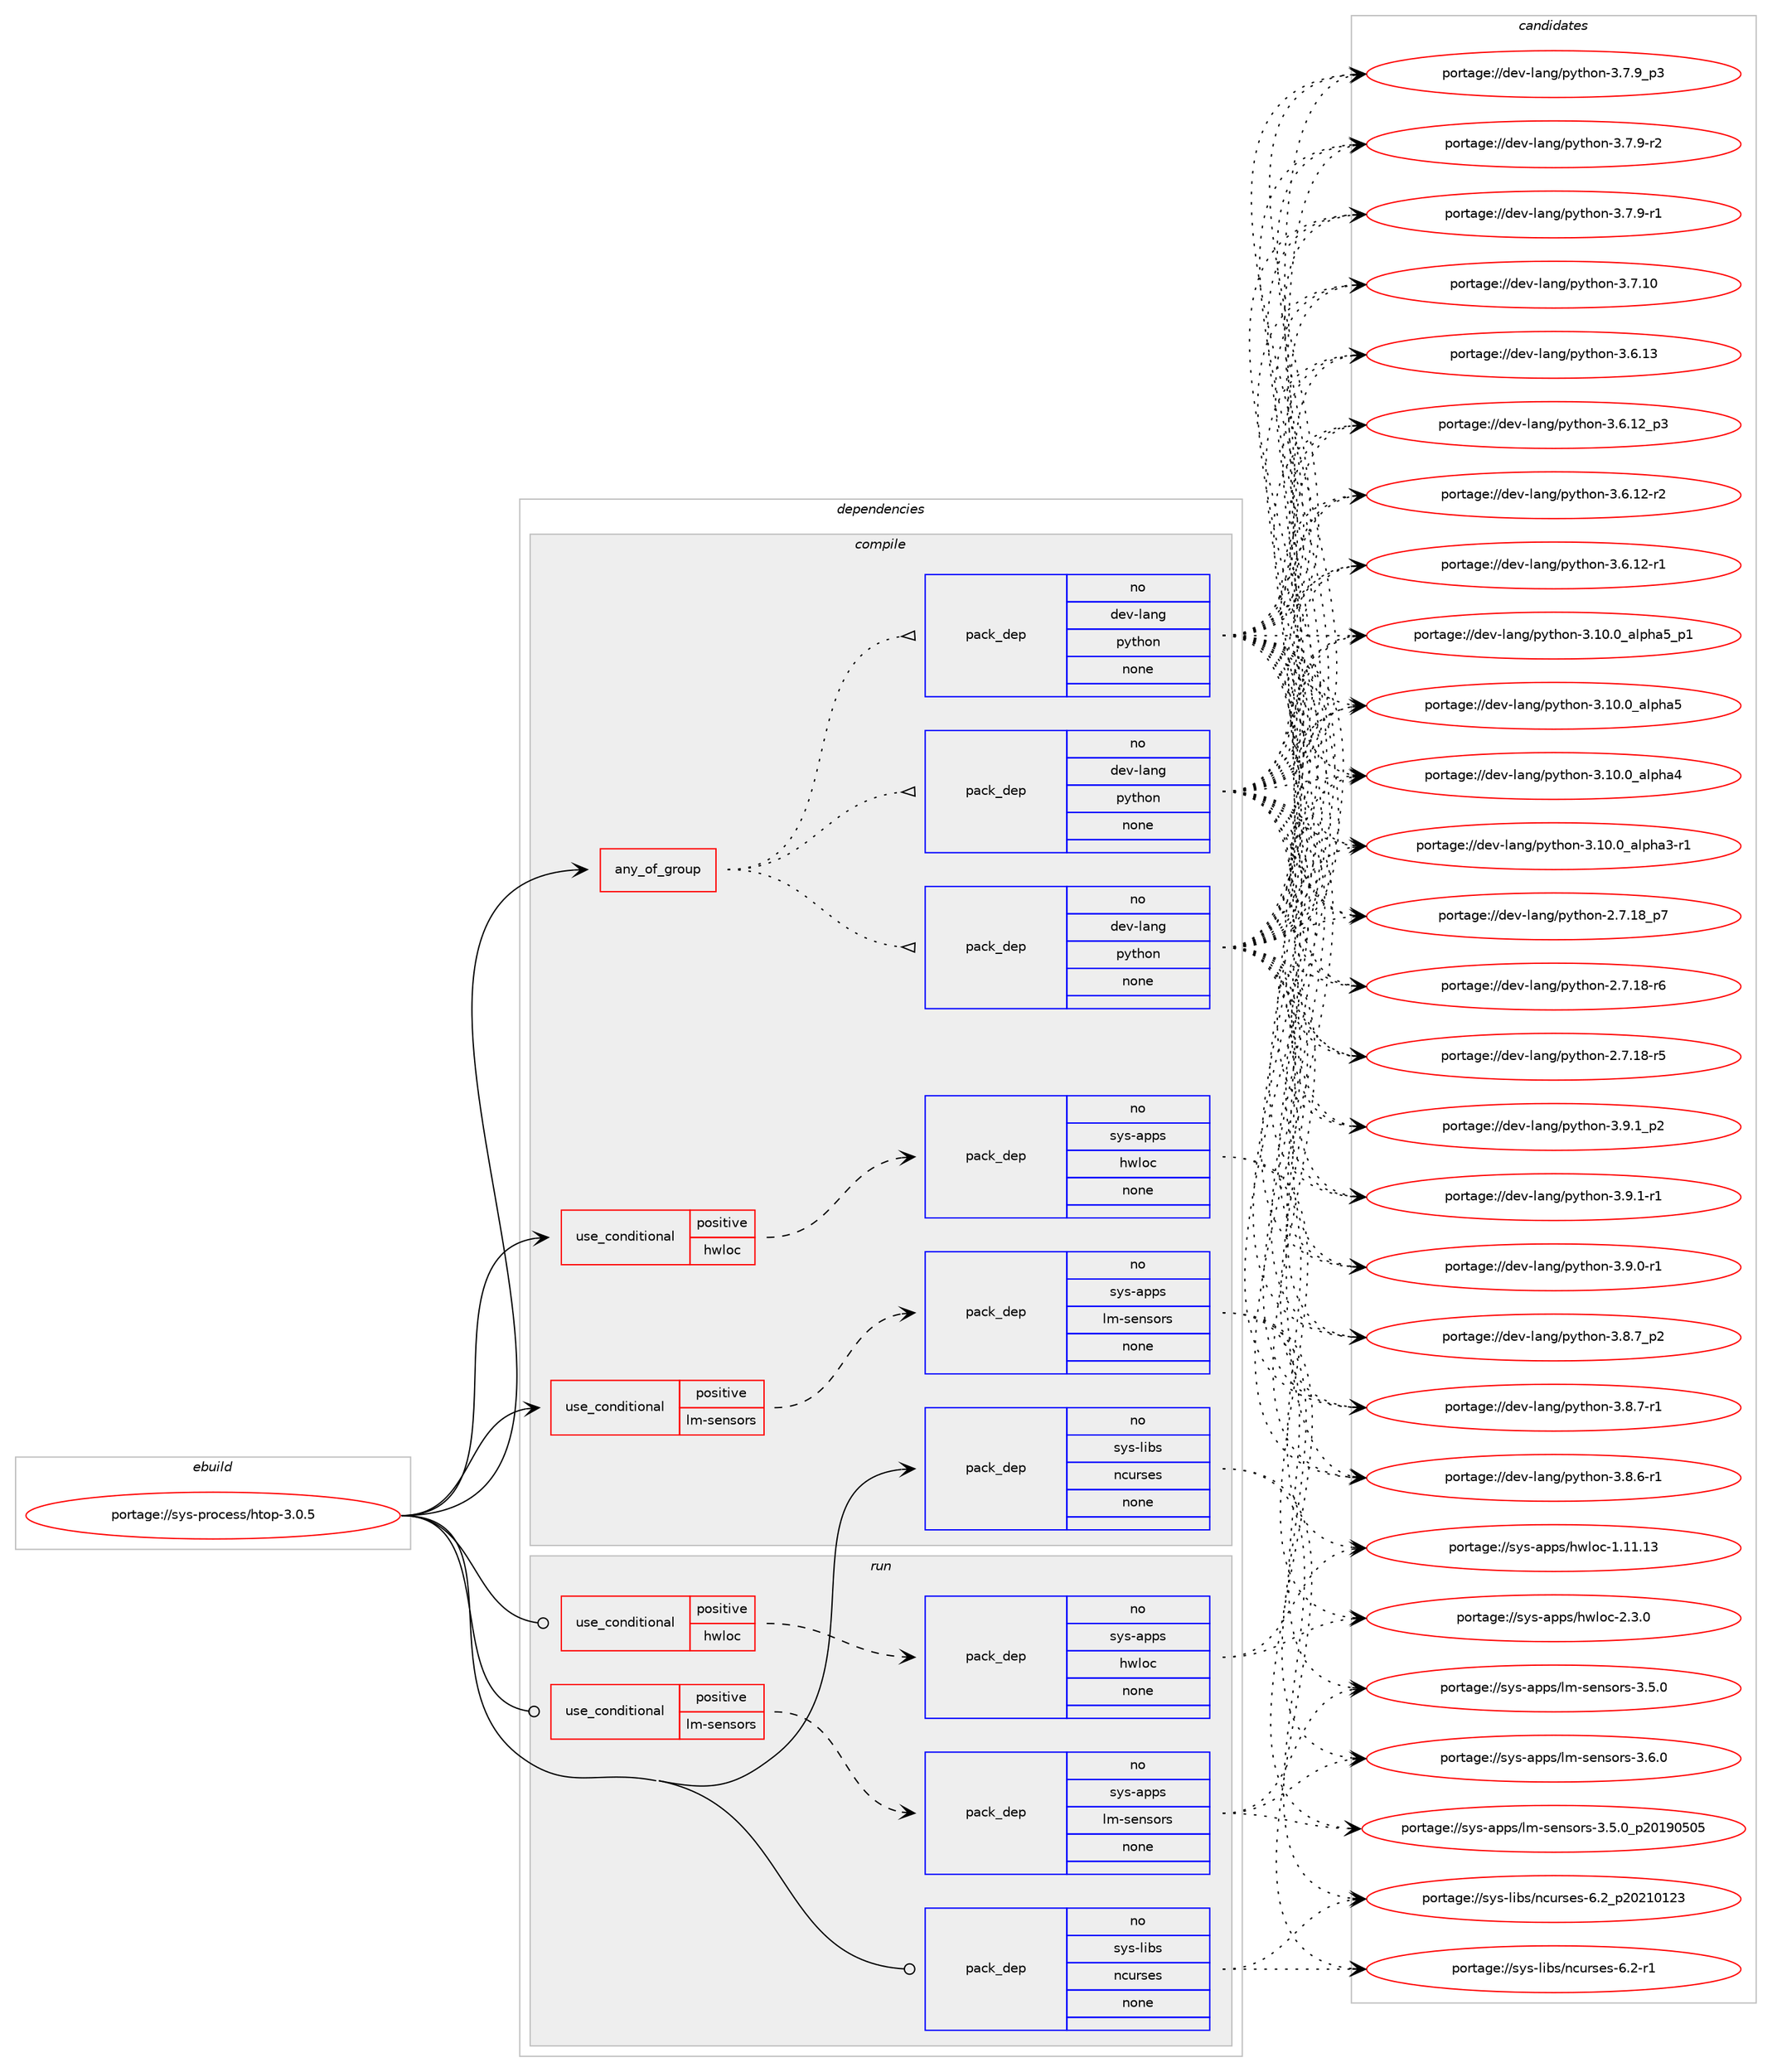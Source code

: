 digraph prolog {

# *************
# Graph options
# *************

newrank=true;
concentrate=true;
compound=true;
graph [rankdir=LR,fontname=Helvetica,fontsize=10,ranksep=1.5];#, ranksep=2.5, nodesep=0.2];
edge  [arrowhead=vee];
node  [fontname=Helvetica,fontsize=10];

# **********
# The ebuild
# **********

subgraph cluster_leftcol {
color=gray;
rank=same;
label=<<i>ebuild</i>>;
id [label="portage://sys-process/htop-3.0.5", color=red, width=4, href="../sys-process/htop-3.0.5.svg"];
}

# ****************
# The dependencies
# ****************

subgraph cluster_midcol {
color=gray;
label=<<i>dependencies</i>>;
subgraph cluster_compile {
fillcolor="#eeeeee";
style=filled;
label=<<i>compile</i>>;
subgraph any43 {
dependency2924 [label=<<TABLE BORDER="0" CELLBORDER="1" CELLSPACING="0" CELLPADDING="4"><TR><TD CELLPADDING="10">any_of_group</TD></TR></TABLE>>, shape=none, color=red];subgraph pack2392 {
dependency2925 [label=<<TABLE BORDER="0" CELLBORDER="1" CELLSPACING="0" CELLPADDING="4" WIDTH="220"><TR><TD ROWSPAN="6" CELLPADDING="30">pack_dep</TD></TR><TR><TD WIDTH="110">no</TD></TR><TR><TD>dev-lang</TD></TR><TR><TD>python</TD></TR><TR><TD>none</TD></TR><TR><TD></TD></TR></TABLE>>, shape=none, color=blue];
}
dependency2924:e -> dependency2925:w [weight=20,style="dotted",arrowhead="oinv"];
subgraph pack2393 {
dependency2926 [label=<<TABLE BORDER="0" CELLBORDER="1" CELLSPACING="0" CELLPADDING="4" WIDTH="220"><TR><TD ROWSPAN="6" CELLPADDING="30">pack_dep</TD></TR><TR><TD WIDTH="110">no</TD></TR><TR><TD>dev-lang</TD></TR><TR><TD>python</TD></TR><TR><TD>none</TD></TR><TR><TD></TD></TR></TABLE>>, shape=none, color=blue];
}
dependency2924:e -> dependency2926:w [weight=20,style="dotted",arrowhead="oinv"];
subgraph pack2394 {
dependency2927 [label=<<TABLE BORDER="0" CELLBORDER="1" CELLSPACING="0" CELLPADDING="4" WIDTH="220"><TR><TD ROWSPAN="6" CELLPADDING="30">pack_dep</TD></TR><TR><TD WIDTH="110">no</TD></TR><TR><TD>dev-lang</TD></TR><TR><TD>python</TD></TR><TR><TD>none</TD></TR><TR><TD></TD></TR></TABLE>>, shape=none, color=blue];
}
dependency2924:e -> dependency2927:w [weight=20,style="dotted",arrowhead="oinv"];
}
id:e -> dependency2924:w [weight=20,style="solid",arrowhead="vee"];
subgraph cond480 {
dependency2928 [label=<<TABLE BORDER="0" CELLBORDER="1" CELLSPACING="0" CELLPADDING="4"><TR><TD ROWSPAN="3" CELLPADDING="10">use_conditional</TD></TR><TR><TD>positive</TD></TR><TR><TD>hwloc</TD></TR></TABLE>>, shape=none, color=red];
subgraph pack2395 {
dependency2929 [label=<<TABLE BORDER="0" CELLBORDER="1" CELLSPACING="0" CELLPADDING="4" WIDTH="220"><TR><TD ROWSPAN="6" CELLPADDING="30">pack_dep</TD></TR><TR><TD WIDTH="110">no</TD></TR><TR><TD>sys-apps</TD></TR><TR><TD>hwloc</TD></TR><TR><TD>none</TD></TR><TR><TD></TD></TR></TABLE>>, shape=none, color=blue];
}
dependency2928:e -> dependency2929:w [weight=20,style="dashed",arrowhead="vee"];
}
id:e -> dependency2928:w [weight=20,style="solid",arrowhead="vee"];
subgraph cond481 {
dependency2930 [label=<<TABLE BORDER="0" CELLBORDER="1" CELLSPACING="0" CELLPADDING="4"><TR><TD ROWSPAN="3" CELLPADDING="10">use_conditional</TD></TR><TR><TD>positive</TD></TR><TR><TD>lm-sensors</TD></TR></TABLE>>, shape=none, color=red];
subgraph pack2396 {
dependency2931 [label=<<TABLE BORDER="0" CELLBORDER="1" CELLSPACING="0" CELLPADDING="4" WIDTH="220"><TR><TD ROWSPAN="6" CELLPADDING="30">pack_dep</TD></TR><TR><TD WIDTH="110">no</TD></TR><TR><TD>sys-apps</TD></TR><TR><TD>lm-sensors</TD></TR><TR><TD>none</TD></TR><TR><TD></TD></TR></TABLE>>, shape=none, color=blue];
}
dependency2930:e -> dependency2931:w [weight=20,style="dashed",arrowhead="vee"];
}
id:e -> dependency2930:w [weight=20,style="solid",arrowhead="vee"];
subgraph pack2397 {
dependency2932 [label=<<TABLE BORDER="0" CELLBORDER="1" CELLSPACING="0" CELLPADDING="4" WIDTH="220"><TR><TD ROWSPAN="6" CELLPADDING="30">pack_dep</TD></TR><TR><TD WIDTH="110">no</TD></TR><TR><TD>sys-libs</TD></TR><TR><TD>ncurses</TD></TR><TR><TD>none</TD></TR><TR><TD></TD></TR></TABLE>>, shape=none, color=blue];
}
id:e -> dependency2932:w [weight=20,style="solid",arrowhead="vee"];
}
subgraph cluster_compileandrun {
fillcolor="#eeeeee";
style=filled;
label=<<i>compile and run</i>>;
}
subgraph cluster_run {
fillcolor="#eeeeee";
style=filled;
label=<<i>run</i>>;
subgraph cond482 {
dependency2933 [label=<<TABLE BORDER="0" CELLBORDER="1" CELLSPACING="0" CELLPADDING="4"><TR><TD ROWSPAN="3" CELLPADDING="10">use_conditional</TD></TR><TR><TD>positive</TD></TR><TR><TD>hwloc</TD></TR></TABLE>>, shape=none, color=red];
subgraph pack2398 {
dependency2934 [label=<<TABLE BORDER="0" CELLBORDER="1" CELLSPACING="0" CELLPADDING="4" WIDTH="220"><TR><TD ROWSPAN="6" CELLPADDING="30">pack_dep</TD></TR><TR><TD WIDTH="110">no</TD></TR><TR><TD>sys-apps</TD></TR><TR><TD>hwloc</TD></TR><TR><TD>none</TD></TR><TR><TD></TD></TR></TABLE>>, shape=none, color=blue];
}
dependency2933:e -> dependency2934:w [weight=20,style="dashed",arrowhead="vee"];
}
id:e -> dependency2933:w [weight=20,style="solid",arrowhead="odot"];
subgraph cond483 {
dependency2935 [label=<<TABLE BORDER="0" CELLBORDER="1" CELLSPACING="0" CELLPADDING="4"><TR><TD ROWSPAN="3" CELLPADDING="10">use_conditional</TD></TR><TR><TD>positive</TD></TR><TR><TD>lm-sensors</TD></TR></TABLE>>, shape=none, color=red];
subgraph pack2399 {
dependency2936 [label=<<TABLE BORDER="0" CELLBORDER="1" CELLSPACING="0" CELLPADDING="4" WIDTH="220"><TR><TD ROWSPAN="6" CELLPADDING="30">pack_dep</TD></TR><TR><TD WIDTH="110">no</TD></TR><TR><TD>sys-apps</TD></TR><TR><TD>lm-sensors</TD></TR><TR><TD>none</TD></TR><TR><TD></TD></TR></TABLE>>, shape=none, color=blue];
}
dependency2935:e -> dependency2936:w [weight=20,style="dashed",arrowhead="vee"];
}
id:e -> dependency2935:w [weight=20,style="solid",arrowhead="odot"];
subgraph pack2400 {
dependency2937 [label=<<TABLE BORDER="0" CELLBORDER="1" CELLSPACING="0" CELLPADDING="4" WIDTH="220"><TR><TD ROWSPAN="6" CELLPADDING="30">pack_dep</TD></TR><TR><TD WIDTH="110">no</TD></TR><TR><TD>sys-libs</TD></TR><TR><TD>ncurses</TD></TR><TR><TD>none</TD></TR><TR><TD></TD></TR></TABLE>>, shape=none, color=blue];
}
id:e -> dependency2937:w [weight=20,style="solid",arrowhead="odot"];
}
}

# **************
# The candidates
# **************

subgraph cluster_choices {
rank=same;
color=gray;
label=<<i>candidates</i>>;

subgraph choice2392 {
color=black;
nodesep=1;
choice1001011184510897110103471121211161041111104551465746499511250 [label="portage://dev-lang/python-3.9.1_p2", color=red, width=4,href="../dev-lang/python-3.9.1_p2.svg"];
choice1001011184510897110103471121211161041111104551465746494511449 [label="portage://dev-lang/python-3.9.1-r1", color=red, width=4,href="../dev-lang/python-3.9.1-r1.svg"];
choice1001011184510897110103471121211161041111104551465746484511449 [label="portage://dev-lang/python-3.9.0-r1", color=red, width=4,href="../dev-lang/python-3.9.0-r1.svg"];
choice1001011184510897110103471121211161041111104551465646559511250 [label="portage://dev-lang/python-3.8.7_p2", color=red, width=4,href="../dev-lang/python-3.8.7_p2.svg"];
choice1001011184510897110103471121211161041111104551465646554511449 [label="portage://dev-lang/python-3.8.7-r1", color=red, width=4,href="../dev-lang/python-3.8.7-r1.svg"];
choice1001011184510897110103471121211161041111104551465646544511449 [label="portage://dev-lang/python-3.8.6-r1", color=red, width=4,href="../dev-lang/python-3.8.6-r1.svg"];
choice1001011184510897110103471121211161041111104551465546579511251 [label="portage://dev-lang/python-3.7.9_p3", color=red, width=4,href="../dev-lang/python-3.7.9_p3.svg"];
choice1001011184510897110103471121211161041111104551465546574511450 [label="portage://dev-lang/python-3.7.9-r2", color=red, width=4,href="../dev-lang/python-3.7.9-r2.svg"];
choice1001011184510897110103471121211161041111104551465546574511449 [label="portage://dev-lang/python-3.7.9-r1", color=red, width=4,href="../dev-lang/python-3.7.9-r1.svg"];
choice10010111845108971101034711212111610411111045514655464948 [label="portage://dev-lang/python-3.7.10", color=red, width=4,href="../dev-lang/python-3.7.10.svg"];
choice10010111845108971101034711212111610411111045514654464951 [label="portage://dev-lang/python-3.6.13", color=red, width=4,href="../dev-lang/python-3.6.13.svg"];
choice100101118451089711010347112121116104111110455146544649509511251 [label="portage://dev-lang/python-3.6.12_p3", color=red, width=4,href="../dev-lang/python-3.6.12_p3.svg"];
choice100101118451089711010347112121116104111110455146544649504511450 [label="portage://dev-lang/python-3.6.12-r2", color=red, width=4,href="../dev-lang/python-3.6.12-r2.svg"];
choice100101118451089711010347112121116104111110455146544649504511449 [label="portage://dev-lang/python-3.6.12-r1", color=red, width=4,href="../dev-lang/python-3.6.12-r1.svg"];
choice10010111845108971101034711212111610411111045514649484648959710811210497539511249 [label="portage://dev-lang/python-3.10.0_alpha5_p1", color=red, width=4,href="../dev-lang/python-3.10.0_alpha5_p1.svg"];
choice1001011184510897110103471121211161041111104551464948464895971081121049753 [label="portage://dev-lang/python-3.10.0_alpha5", color=red, width=4,href="../dev-lang/python-3.10.0_alpha5.svg"];
choice1001011184510897110103471121211161041111104551464948464895971081121049752 [label="portage://dev-lang/python-3.10.0_alpha4", color=red, width=4,href="../dev-lang/python-3.10.0_alpha4.svg"];
choice10010111845108971101034711212111610411111045514649484648959710811210497514511449 [label="portage://dev-lang/python-3.10.0_alpha3-r1", color=red, width=4,href="../dev-lang/python-3.10.0_alpha3-r1.svg"];
choice100101118451089711010347112121116104111110455046554649569511255 [label="portage://dev-lang/python-2.7.18_p7", color=red, width=4,href="../dev-lang/python-2.7.18_p7.svg"];
choice100101118451089711010347112121116104111110455046554649564511454 [label="portage://dev-lang/python-2.7.18-r6", color=red, width=4,href="../dev-lang/python-2.7.18-r6.svg"];
choice100101118451089711010347112121116104111110455046554649564511453 [label="portage://dev-lang/python-2.7.18-r5", color=red, width=4,href="../dev-lang/python-2.7.18-r5.svg"];
dependency2925:e -> choice1001011184510897110103471121211161041111104551465746499511250:w [style=dotted,weight="100"];
dependency2925:e -> choice1001011184510897110103471121211161041111104551465746494511449:w [style=dotted,weight="100"];
dependency2925:e -> choice1001011184510897110103471121211161041111104551465746484511449:w [style=dotted,weight="100"];
dependency2925:e -> choice1001011184510897110103471121211161041111104551465646559511250:w [style=dotted,weight="100"];
dependency2925:e -> choice1001011184510897110103471121211161041111104551465646554511449:w [style=dotted,weight="100"];
dependency2925:e -> choice1001011184510897110103471121211161041111104551465646544511449:w [style=dotted,weight="100"];
dependency2925:e -> choice1001011184510897110103471121211161041111104551465546579511251:w [style=dotted,weight="100"];
dependency2925:e -> choice1001011184510897110103471121211161041111104551465546574511450:w [style=dotted,weight="100"];
dependency2925:e -> choice1001011184510897110103471121211161041111104551465546574511449:w [style=dotted,weight="100"];
dependency2925:e -> choice10010111845108971101034711212111610411111045514655464948:w [style=dotted,weight="100"];
dependency2925:e -> choice10010111845108971101034711212111610411111045514654464951:w [style=dotted,weight="100"];
dependency2925:e -> choice100101118451089711010347112121116104111110455146544649509511251:w [style=dotted,weight="100"];
dependency2925:e -> choice100101118451089711010347112121116104111110455146544649504511450:w [style=dotted,weight="100"];
dependency2925:e -> choice100101118451089711010347112121116104111110455146544649504511449:w [style=dotted,weight="100"];
dependency2925:e -> choice10010111845108971101034711212111610411111045514649484648959710811210497539511249:w [style=dotted,weight="100"];
dependency2925:e -> choice1001011184510897110103471121211161041111104551464948464895971081121049753:w [style=dotted,weight="100"];
dependency2925:e -> choice1001011184510897110103471121211161041111104551464948464895971081121049752:w [style=dotted,weight="100"];
dependency2925:e -> choice10010111845108971101034711212111610411111045514649484648959710811210497514511449:w [style=dotted,weight="100"];
dependency2925:e -> choice100101118451089711010347112121116104111110455046554649569511255:w [style=dotted,weight="100"];
dependency2925:e -> choice100101118451089711010347112121116104111110455046554649564511454:w [style=dotted,weight="100"];
dependency2925:e -> choice100101118451089711010347112121116104111110455046554649564511453:w [style=dotted,weight="100"];
}
subgraph choice2393 {
color=black;
nodesep=1;
choice1001011184510897110103471121211161041111104551465746499511250 [label="portage://dev-lang/python-3.9.1_p2", color=red, width=4,href="../dev-lang/python-3.9.1_p2.svg"];
choice1001011184510897110103471121211161041111104551465746494511449 [label="portage://dev-lang/python-3.9.1-r1", color=red, width=4,href="../dev-lang/python-3.9.1-r1.svg"];
choice1001011184510897110103471121211161041111104551465746484511449 [label="portage://dev-lang/python-3.9.0-r1", color=red, width=4,href="../dev-lang/python-3.9.0-r1.svg"];
choice1001011184510897110103471121211161041111104551465646559511250 [label="portage://dev-lang/python-3.8.7_p2", color=red, width=4,href="../dev-lang/python-3.8.7_p2.svg"];
choice1001011184510897110103471121211161041111104551465646554511449 [label="portage://dev-lang/python-3.8.7-r1", color=red, width=4,href="../dev-lang/python-3.8.7-r1.svg"];
choice1001011184510897110103471121211161041111104551465646544511449 [label="portage://dev-lang/python-3.8.6-r1", color=red, width=4,href="../dev-lang/python-3.8.6-r1.svg"];
choice1001011184510897110103471121211161041111104551465546579511251 [label="portage://dev-lang/python-3.7.9_p3", color=red, width=4,href="../dev-lang/python-3.7.9_p3.svg"];
choice1001011184510897110103471121211161041111104551465546574511450 [label="portage://dev-lang/python-3.7.9-r2", color=red, width=4,href="../dev-lang/python-3.7.9-r2.svg"];
choice1001011184510897110103471121211161041111104551465546574511449 [label="portage://dev-lang/python-3.7.9-r1", color=red, width=4,href="../dev-lang/python-3.7.9-r1.svg"];
choice10010111845108971101034711212111610411111045514655464948 [label="portage://dev-lang/python-3.7.10", color=red, width=4,href="../dev-lang/python-3.7.10.svg"];
choice10010111845108971101034711212111610411111045514654464951 [label="portage://dev-lang/python-3.6.13", color=red, width=4,href="../dev-lang/python-3.6.13.svg"];
choice100101118451089711010347112121116104111110455146544649509511251 [label="portage://dev-lang/python-3.6.12_p3", color=red, width=4,href="../dev-lang/python-3.6.12_p3.svg"];
choice100101118451089711010347112121116104111110455146544649504511450 [label="portage://dev-lang/python-3.6.12-r2", color=red, width=4,href="../dev-lang/python-3.6.12-r2.svg"];
choice100101118451089711010347112121116104111110455146544649504511449 [label="portage://dev-lang/python-3.6.12-r1", color=red, width=4,href="../dev-lang/python-3.6.12-r1.svg"];
choice10010111845108971101034711212111610411111045514649484648959710811210497539511249 [label="portage://dev-lang/python-3.10.0_alpha5_p1", color=red, width=4,href="../dev-lang/python-3.10.0_alpha5_p1.svg"];
choice1001011184510897110103471121211161041111104551464948464895971081121049753 [label="portage://dev-lang/python-3.10.0_alpha5", color=red, width=4,href="../dev-lang/python-3.10.0_alpha5.svg"];
choice1001011184510897110103471121211161041111104551464948464895971081121049752 [label="portage://dev-lang/python-3.10.0_alpha4", color=red, width=4,href="../dev-lang/python-3.10.0_alpha4.svg"];
choice10010111845108971101034711212111610411111045514649484648959710811210497514511449 [label="portage://dev-lang/python-3.10.0_alpha3-r1", color=red, width=4,href="../dev-lang/python-3.10.0_alpha3-r1.svg"];
choice100101118451089711010347112121116104111110455046554649569511255 [label="portage://dev-lang/python-2.7.18_p7", color=red, width=4,href="../dev-lang/python-2.7.18_p7.svg"];
choice100101118451089711010347112121116104111110455046554649564511454 [label="portage://dev-lang/python-2.7.18-r6", color=red, width=4,href="../dev-lang/python-2.7.18-r6.svg"];
choice100101118451089711010347112121116104111110455046554649564511453 [label="portage://dev-lang/python-2.7.18-r5", color=red, width=4,href="../dev-lang/python-2.7.18-r5.svg"];
dependency2926:e -> choice1001011184510897110103471121211161041111104551465746499511250:w [style=dotted,weight="100"];
dependency2926:e -> choice1001011184510897110103471121211161041111104551465746494511449:w [style=dotted,weight="100"];
dependency2926:e -> choice1001011184510897110103471121211161041111104551465746484511449:w [style=dotted,weight="100"];
dependency2926:e -> choice1001011184510897110103471121211161041111104551465646559511250:w [style=dotted,weight="100"];
dependency2926:e -> choice1001011184510897110103471121211161041111104551465646554511449:w [style=dotted,weight="100"];
dependency2926:e -> choice1001011184510897110103471121211161041111104551465646544511449:w [style=dotted,weight="100"];
dependency2926:e -> choice1001011184510897110103471121211161041111104551465546579511251:w [style=dotted,weight="100"];
dependency2926:e -> choice1001011184510897110103471121211161041111104551465546574511450:w [style=dotted,weight="100"];
dependency2926:e -> choice1001011184510897110103471121211161041111104551465546574511449:w [style=dotted,weight="100"];
dependency2926:e -> choice10010111845108971101034711212111610411111045514655464948:w [style=dotted,weight="100"];
dependency2926:e -> choice10010111845108971101034711212111610411111045514654464951:w [style=dotted,weight="100"];
dependency2926:e -> choice100101118451089711010347112121116104111110455146544649509511251:w [style=dotted,weight="100"];
dependency2926:e -> choice100101118451089711010347112121116104111110455146544649504511450:w [style=dotted,weight="100"];
dependency2926:e -> choice100101118451089711010347112121116104111110455146544649504511449:w [style=dotted,weight="100"];
dependency2926:e -> choice10010111845108971101034711212111610411111045514649484648959710811210497539511249:w [style=dotted,weight="100"];
dependency2926:e -> choice1001011184510897110103471121211161041111104551464948464895971081121049753:w [style=dotted,weight="100"];
dependency2926:e -> choice1001011184510897110103471121211161041111104551464948464895971081121049752:w [style=dotted,weight="100"];
dependency2926:e -> choice10010111845108971101034711212111610411111045514649484648959710811210497514511449:w [style=dotted,weight="100"];
dependency2926:e -> choice100101118451089711010347112121116104111110455046554649569511255:w [style=dotted,weight="100"];
dependency2926:e -> choice100101118451089711010347112121116104111110455046554649564511454:w [style=dotted,weight="100"];
dependency2926:e -> choice100101118451089711010347112121116104111110455046554649564511453:w [style=dotted,weight="100"];
}
subgraph choice2394 {
color=black;
nodesep=1;
choice1001011184510897110103471121211161041111104551465746499511250 [label="portage://dev-lang/python-3.9.1_p2", color=red, width=4,href="../dev-lang/python-3.9.1_p2.svg"];
choice1001011184510897110103471121211161041111104551465746494511449 [label="portage://dev-lang/python-3.9.1-r1", color=red, width=4,href="../dev-lang/python-3.9.1-r1.svg"];
choice1001011184510897110103471121211161041111104551465746484511449 [label="portage://dev-lang/python-3.9.0-r1", color=red, width=4,href="../dev-lang/python-3.9.0-r1.svg"];
choice1001011184510897110103471121211161041111104551465646559511250 [label="portage://dev-lang/python-3.8.7_p2", color=red, width=4,href="../dev-lang/python-3.8.7_p2.svg"];
choice1001011184510897110103471121211161041111104551465646554511449 [label="portage://dev-lang/python-3.8.7-r1", color=red, width=4,href="../dev-lang/python-3.8.7-r1.svg"];
choice1001011184510897110103471121211161041111104551465646544511449 [label="portage://dev-lang/python-3.8.6-r1", color=red, width=4,href="../dev-lang/python-3.8.6-r1.svg"];
choice1001011184510897110103471121211161041111104551465546579511251 [label="portage://dev-lang/python-3.7.9_p3", color=red, width=4,href="../dev-lang/python-3.7.9_p3.svg"];
choice1001011184510897110103471121211161041111104551465546574511450 [label="portage://dev-lang/python-3.7.9-r2", color=red, width=4,href="../dev-lang/python-3.7.9-r2.svg"];
choice1001011184510897110103471121211161041111104551465546574511449 [label="portage://dev-lang/python-3.7.9-r1", color=red, width=4,href="../dev-lang/python-3.7.9-r1.svg"];
choice10010111845108971101034711212111610411111045514655464948 [label="portage://dev-lang/python-3.7.10", color=red, width=4,href="../dev-lang/python-3.7.10.svg"];
choice10010111845108971101034711212111610411111045514654464951 [label="portage://dev-lang/python-3.6.13", color=red, width=4,href="../dev-lang/python-3.6.13.svg"];
choice100101118451089711010347112121116104111110455146544649509511251 [label="portage://dev-lang/python-3.6.12_p3", color=red, width=4,href="../dev-lang/python-3.6.12_p3.svg"];
choice100101118451089711010347112121116104111110455146544649504511450 [label="portage://dev-lang/python-3.6.12-r2", color=red, width=4,href="../dev-lang/python-3.6.12-r2.svg"];
choice100101118451089711010347112121116104111110455146544649504511449 [label="portage://dev-lang/python-3.6.12-r1", color=red, width=4,href="../dev-lang/python-3.6.12-r1.svg"];
choice10010111845108971101034711212111610411111045514649484648959710811210497539511249 [label="portage://dev-lang/python-3.10.0_alpha5_p1", color=red, width=4,href="../dev-lang/python-3.10.0_alpha5_p1.svg"];
choice1001011184510897110103471121211161041111104551464948464895971081121049753 [label="portage://dev-lang/python-3.10.0_alpha5", color=red, width=4,href="../dev-lang/python-3.10.0_alpha5.svg"];
choice1001011184510897110103471121211161041111104551464948464895971081121049752 [label="portage://dev-lang/python-3.10.0_alpha4", color=red, width=4,href="../dev-lang/python-3.10.0_alpha4.svg"];
choice10010111845108971101034711212111610411111045514649484648959710811210497514511449 [label="portage://dev-lang/python-3.10.0_alpha3-r1", color=red, width=4,href="../dev-lang/python-3.10.0_alpha3-r1.svg"];
choice100101118451089711010347112121116104111110455046554649569511255 [label="portage://dev-lang/python-2.7.18_p7", color=red, width=4,href="../dev-lang/python-2.7.18_p7.svg"];
choice100101118451089711010347112121116104111110455046554649564511454 [label="portage://dev-lang/python-2.7.18-r6", color=red, width=4,href="../dev-lang/python-2.7.18-r6.svg"];
choice100101118451089711010347112121116104111110455046554649564511453 [label="portage://dev-lang/python-2.7.18-r5", color=red, width=4,href="../dev-lang/python-2.7.18-r5.svg"];
dependency2927:e -> choice1001011184510897110103471121211161041111104551465746499511250:w [style=dotted,weight="100"];
dependency2927:e -> choice1001011184510897110103471121211161041111104551465746494511449:w [style=dotted,weight="100"];
dependency2927:e -> choice1001011184510897110103471121211161041111104551465746484511449:w [style=dotted,weight="100"];
dependency2927:e -> choice1001011184510897110103471121211161041111104551465646559511250:w [style=dotted,weight="100"];
dependency2927:e -> choice1001011184510897110103471121211161041111104551465646554511449:w [style=dotted,weight="100"];
dependency2927:e -> choice1001011184510897110103471121211161041111104551465646544511449:w [style=dotted,weight="100"];
dependency2927:e -> choice1001011184510897110103471121211161041111104551465546579511251:w [style=dotted,weight="100"];
dependency2927:e -> choice1001011184510897110103471121211161041111104551465546574511450:w [style=dotted,weight="100"];
dependency2927:e -> choice1001011184510897110103471121211161041111104551465546574511449:w [style=dotted,weight="100"];
dependency2927:e -> choice10010111845108971101034711212111610411111045514655464948:w [style=dotted,weight="100"];
dependency2927:e -> choice10010111845108971101034711212111610411111045514654464951:w [style=dotted,weight="100"];
dependency2927:e -> choice100101118451089711010347112121116104111110455146544649509511251:w [style=dotted,weight="100"];
dependency2927:e -> choice100101118451089711010347112121116104111110455146544649504511450:w [style=dotted,weight="100"];
dependency2927:e -> choice100101118451089711010347112121116104111110455146544649504511449:w [style=dotted,weight="100"];
dependency2927:e -> choice10010111845108971101034711212111610411111045514649484648959710811210497539511249:w [style=dotted,weight="100"];
dependency2927:e -> choice1001011184510897110103471121211161041111104551464948464895971081121049753:w [style=dotted,weight="100"];
dependency2927:e -> choice1001011184510897110103471121211161041111104551464948464895971081121049752:w [style=dotted,weight="100"];
dependency2927:e -> choice10010111845108971101034711212111610411111045514649484648959710811210497514511449:w [style=dotted,weight="100"];
dependency2927:e -> choice100101118451089711010347112121116104111110455046554649569511255:w [style=dotted,weight="100"];
dependency2927:e -> choice100101118451089711010347112121116104111110455046554649564511454:w [style=dotted,weight="100"];
dependency2927:e -> choice100101118451089711010347112121116104111110455046554649564511453:w [style=dotted,weight="100"];
}
subgraph choice2395 {
color=black;
nodesep=1;
choice11512111545971121121154710411910811199455046514648 [label="portage://sys-apps/hwloc-2.3.0", color=red, width=4,href="../sys-apps/hwloc-2.3.0.svg"];
choice115121115459711211211547104119108111994549464949464951 [label="portage://sys-apps/hwloc-1.11.13", color=red, width=4,href="../sys-apps/hwloc-1.11.13.svg"];
dependency2929:e -> choice11512111545971121121154710411910811199455046514648:w [style=dotted,weight="100"];
dependency2929:e -> choice115121115459711211211547104119108111994549464949464951:w [style=dotted,weight="100"];
}
subgraph choice2396 {
color=black;
nodesep=1;
choice11512111545971121121154710810945115101110115111114115455146544648 [label="portage://sys-apps/lm-sensors-3.6.0", color=red, width=4,href="../sys-apps/lm-sensors-3.6.0.svg"];
choice11512111545971121121154710810945115101110115111114115455146534648951125048495748534853 [label="portage://sys-apps/lm-sensors-3.5.0_p20190505", color=red, width=4,href="../sys-apps/lm-sensors-3.5.0_p20190505.svg"];
choice11512111545971121121154710810945115101110115111114115455146534648 [label="portage://sys-apps/lm-sensors-3.5.0", color=red, width=4,href="../sys-apps/lm-sensors-3.5.0.svg"];
dependency2931:e -> choice11512111545971121121154710810945115101110115111114115455146544648:w [style=dotted,weight="100"];
dependency2931:e -> choice11512111545971121121154710810945115101110115111114115455146534648951125048495748534853:w [style=dotted,weight="100"];
dependency2931:e -> choice11512111545971121121154710810945115101110115111114115455146534648:w [style=dotted,weight="100"];
}
subgraph choice2397 {
color=black;
nodesep=1;
choice1151211154510810598115471109911711411510111545544650951125048504948495051 [label="portage://sys-libs/ncurses-6.2_p20210123", color=red, width=4,href="../sys-libs/ncurses-6.2_p20210123.svg"];
choice11512111545108105981154711099117114115101115455446504511449 [label="portage://sys-libs/ncurses-6.2-r1", color=red, width=4,href="../sys-libs/ncurses-6.2-r1.svg"];
dependency2932:e -> choice1151211154510810598115471109911711411510111545544650951125048504948495051:w [style=dotted,weight="100"];
dependency2932:e -> choice11512111545108105981154711099117114115101115455446504511449:w [style=dotted,weight="100"];
}
subgraph choice2398 {
color=black;
nodesep=1;
choice11512111545971121121154710411910811199455046514648 [label="portage://sys-apps/hwloc-2.3.0", color=red, width=4,href="../sys-apps/hwloc-2.3.0.svg"];
choice115121115459711211211547104119108111994549464949464951 [label="portage://sys-apps/hwloc-1.11.13", color=red, width=4,href="../sys-apps/hwloc-1.11.13.svg"];
dependency2934:e -> choice11512111545971121121154710411910811199455046514648:w [style=dotted,weight="100"];
dependency2934:e -> choice115121115459711211211547104119108111994549464949464951:w [style=dotted,weight="100"];
}
subgraph choice2399 {
color=black;
nodesep=1;
choice11512111545971121121154710810945115101110115111114115455146544648 [label="portage://sys-apps/lm-sensors-3.6.0", color=red, width=4,href="../sys-apps/lm-sensors-3.6.0.svg"];
choice11512111545971121121154710810945115101110115111114115455146534648951125048495748534853 [label="portage://sys-apps/lm-sensors-3.5.0_p20190505", color=red, width=4,href="../sys-apps/lm-sensors-3.5.0_p20190505.svg"];
choice11512111545971121121154710810945115101110115111114115455146534648 [label="portage://sys-apps/lm-sensors-3.5.0", color=red, width=4,href="../sys-apps/lm-sensors-3.5.0.svg"];
dependency2936:e -> choice11512111545971121121154710810945115101110115111114115455146544648:w [style=dotted,weight="100"];
dependency2936:e -> choice11512111545971121121154710810945115101110115111114115455146534648951125048495748534853:w [style=dotted,weight="100"];
dependency2936:e -> choice11512111545971121121154710810945115101110115111114115455146534648:w [style=dotted,weight="100"];
}
subgraph choice2400 {
color=black;
nodesep=1;
choice1151211154510810598115471109911711411510111545544650951125048504948495051 [label="portage://sys-libs/ncurses-6.2_p20210123", color=red, width=4,href="../sys-libs/ncurses-6.2_p20210123.svg"];
choice11512111545108105981154711099117114115101115455446504511449 [label="portage://sys-libs/ncurses-6.2-r1", color=red, width=4,href="../sys-libs/ncurses-6.2-r1.svg"];
dependency2937:e -> choice1151211154510810598115471109911711411510111545544650951125048504948495051:w [style=dotted,weight="100"];
dependency2937:e -> choice11512111545108105981154711099117114115101115455446504511449:w [style=dotted,weight="100"];
}
}

}
